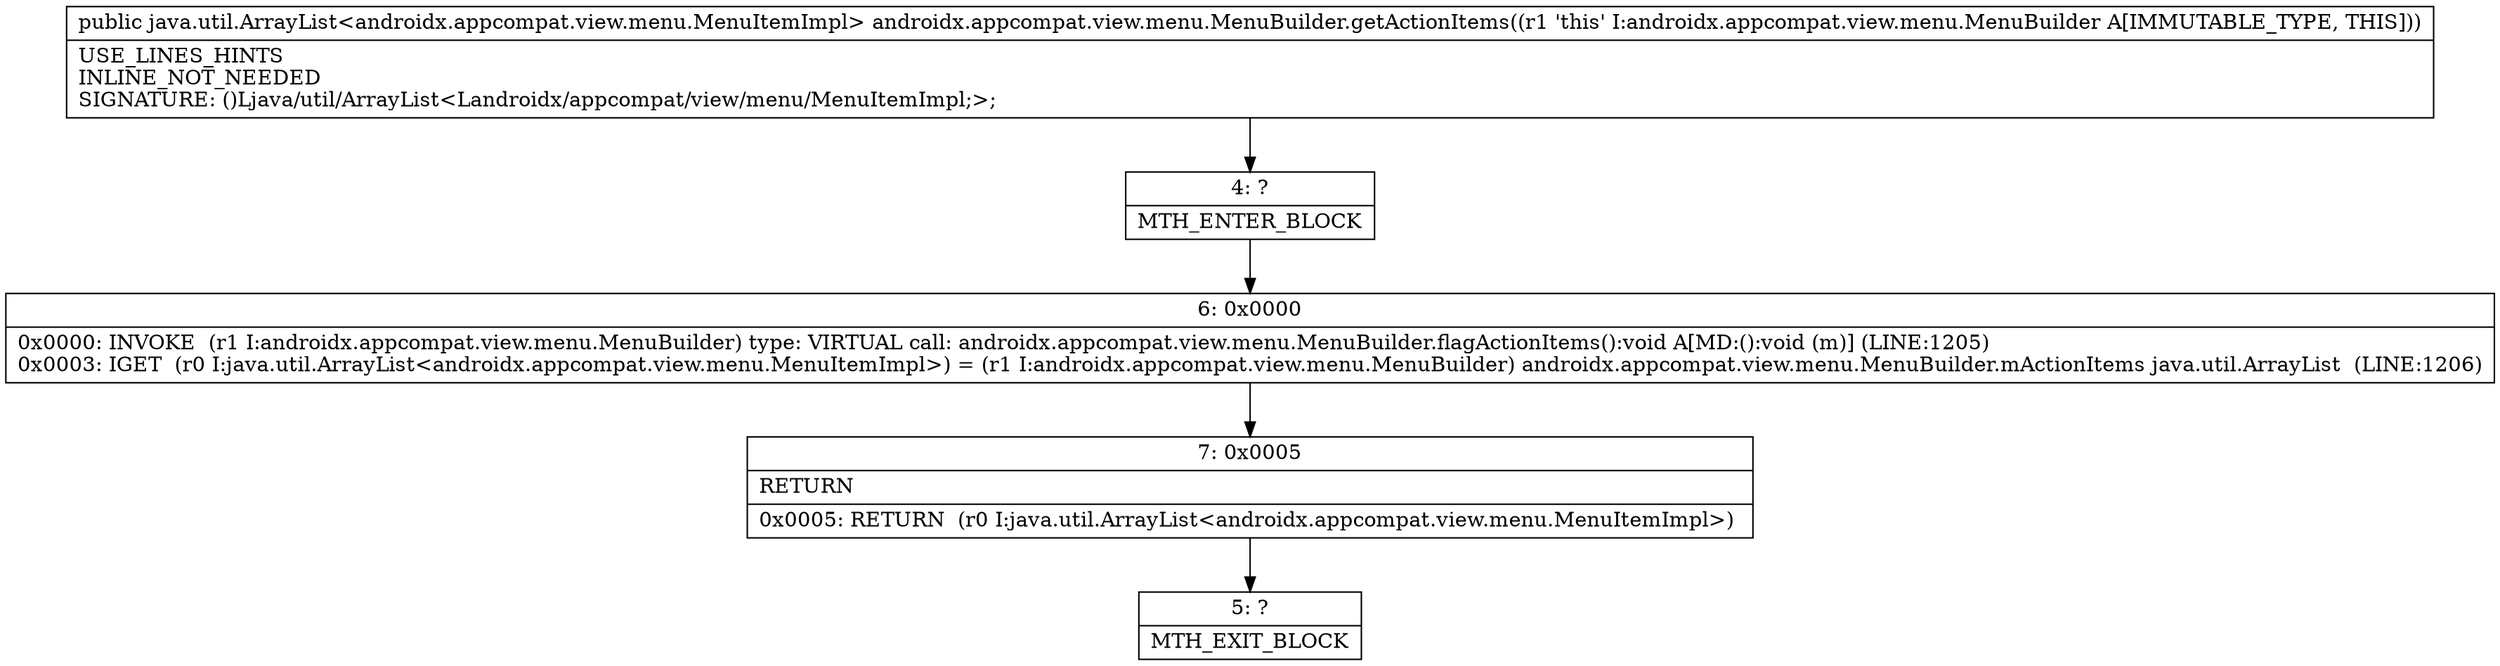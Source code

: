 digraph "CFG forandroidx.appcompat.view.menu.MenuBuilder.getActionItems()Ljava\/util\/ArrayList;" {
Node_4 [shape=record,label="{4\:\ ?|MTH_ENTER_BLOCK\l}"];
Node_6 [shape=record,label="{6\:\ 0x0000|0x0000: INVOKE  (r1 I:androidx.appcompat.view.menu.MenuBuilder) type: VIRTUAL call: androidx.appcompat.view.menu.MenuBuilder.flagActionItems():void A[MD:():void (m)] (LINE:1205)\l0x0003: IGET  (r0 I:java.util.ArrayList\<androidx.appcompat.view.menu.MenuItemImpl\>) = (r1 I:androidx.appcompat.view.menu.MenuBuilder) androidx.appcompat.view.menu.MenuBuilder.mActionItems java.util.ArrayList  (LINE:1206)\l}"];
Node_7 [shape=record,label="{7\:\ 0x0005|RETURN\l|0x0005: RETURN  (r0 I:java.util.ArrayList\<androidx.appcompat.view.menu.MenuItemImpl\>) \l}"];
Node_5 [shape=record,label="{5\:\ ?|MTH_EXIT_BLOCK\l}"];
MethodNode[shape=record,label="{public java.util.ArrayList\<androidx.appcompat.view.menu.MenuItemImpl\> androidx.appcompat.view.menu.MenuBuilder.getActionItems((r1 'this' I:androidx.appcompat.view.menu.MenuBuilder A[IMMUTABLE_TYPE, THIS]))  | USE_LINES_HINTS\lINLINE_NOT_NEEDED\lSIGNATURE: ()Ljava\/util\/ArrayList\<Landroidx\/appcompat\/view\/menu\/MenuItemImpl;\>;\l}"];
MethodNode -> Node_4;Node_4 -> Node_6;
Node_6 -> Node_7;
Node_7 -> Node_5;
}

